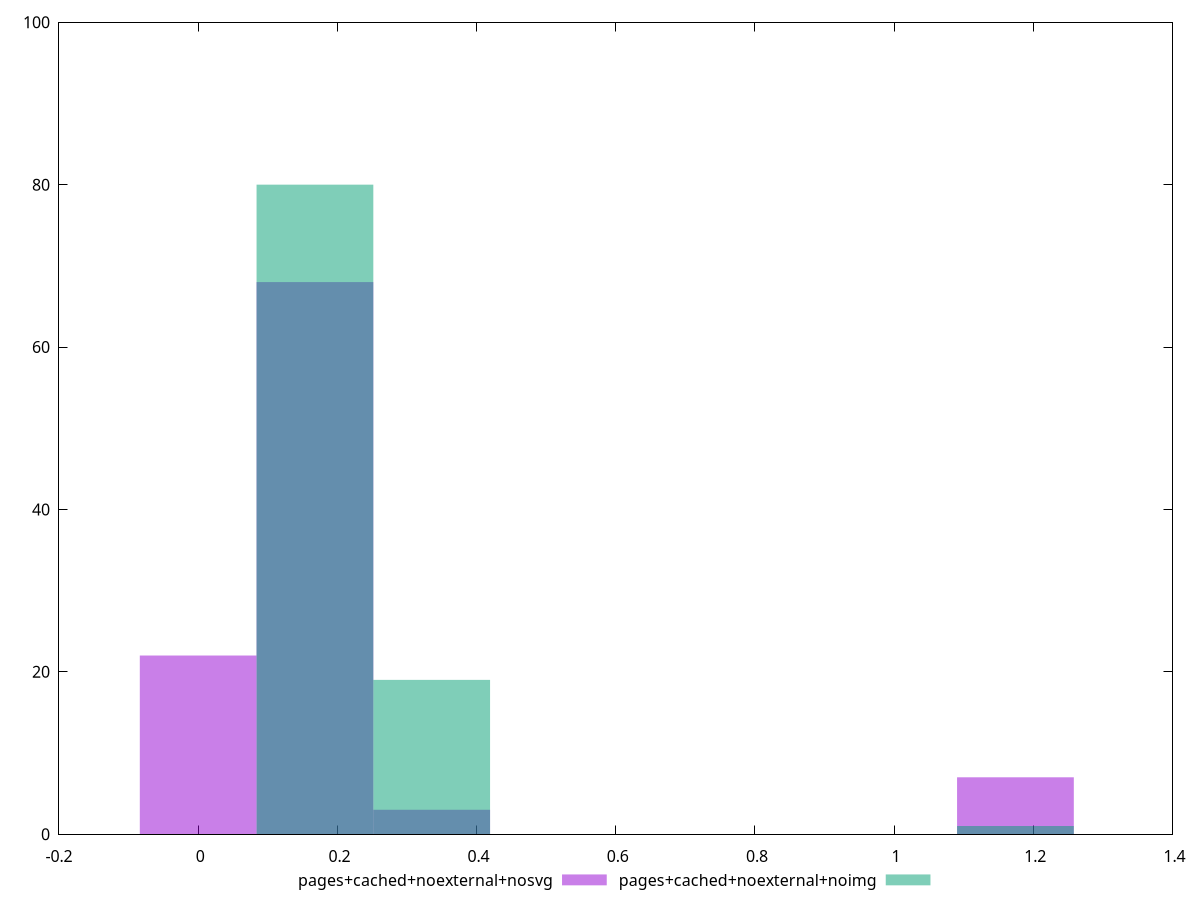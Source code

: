 reset
set terminal svg size 640, 500 enhanced background rgb 'white'
set output "report_00007_2020-12-11T15:55:29.892Z/cumulative-layout-shift/comparison/histogram/7_vs_8.svg"

$pagesCachedNoexternalNosvg <<EOF
0 22
0.1677610841996349 68
0.3355221683992698 3
1.1743275893974443 7
EOF

$pagesCachedNoexternalNoimg <<EOF
0.3355221683992698 19
0.1677610841996349 80
1.1743275893974443 1
EOF

set key outside below
set boxwidth 0.1677610841996349
set yrange [0:100]
set style fill transparent solid 0.5 noborder

plot \
  $pagesCachedNoexternalNosvg title "pages+cached+noexternal+nosvg" with boxes, \
  $pagesCachedNoexternalNoimg title "pages+cached+noexternal+noimg" with boxes, \


reset